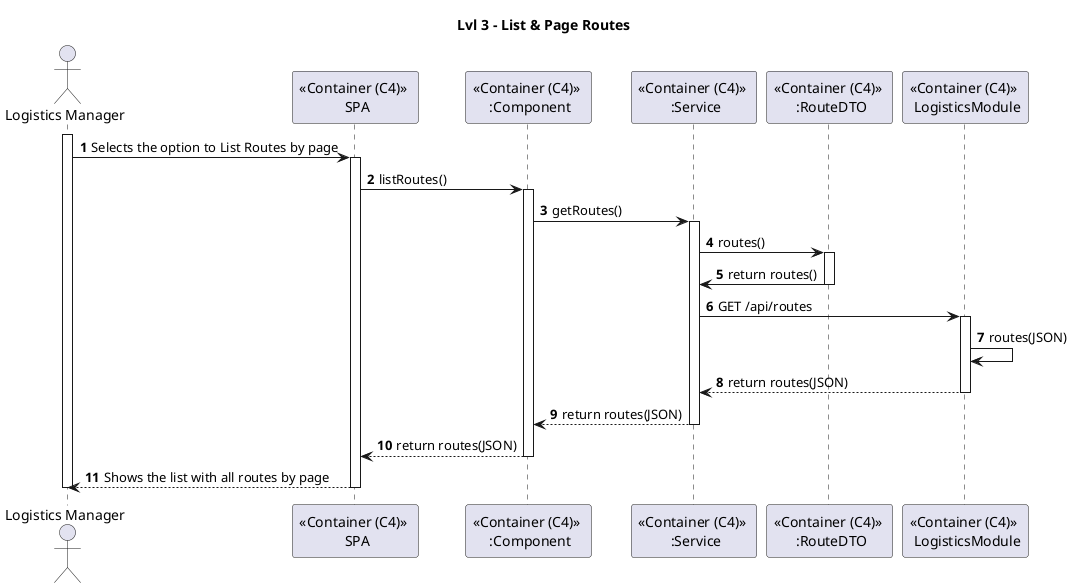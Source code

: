 @startuml US

title Lvl 3 - List & Page Routes

autonumber

actor "Logistics Manager" as LM
participant "<< Container (C4) >> \n SPA" as S
participant "<< Container (C4) >> \n :Component" as C
participant "<< Container (C4) >> \n :Service" as SV
participant "<< Container (C4) >> \n :RouteDTO" as DTO
participant "<< Container (C4) >> \n LogisticsModule" as LG



activate LM
LM -> S : Selects the option to List Routes by page

activate S
S -> C : listRoutes()
activate C

C -> SV : getRoutes()
activate SV

SV -> DTO : routes()
activate DTO

DTO -> SV : return routes()
deactivate DTO

SV -> LG : GET /api/routes
activate LG

LG -> LG : routes(JSON)

LG --> SV : return routes(JSON)
deactivate LG

SV --> C : return routes(JSON)
deactivate SV

C --> S : return routes(JSON)
deactivate C
S --> LM : Shows the list with all routes by page
deactivate S

deactivate LM

@enduml

@enduml